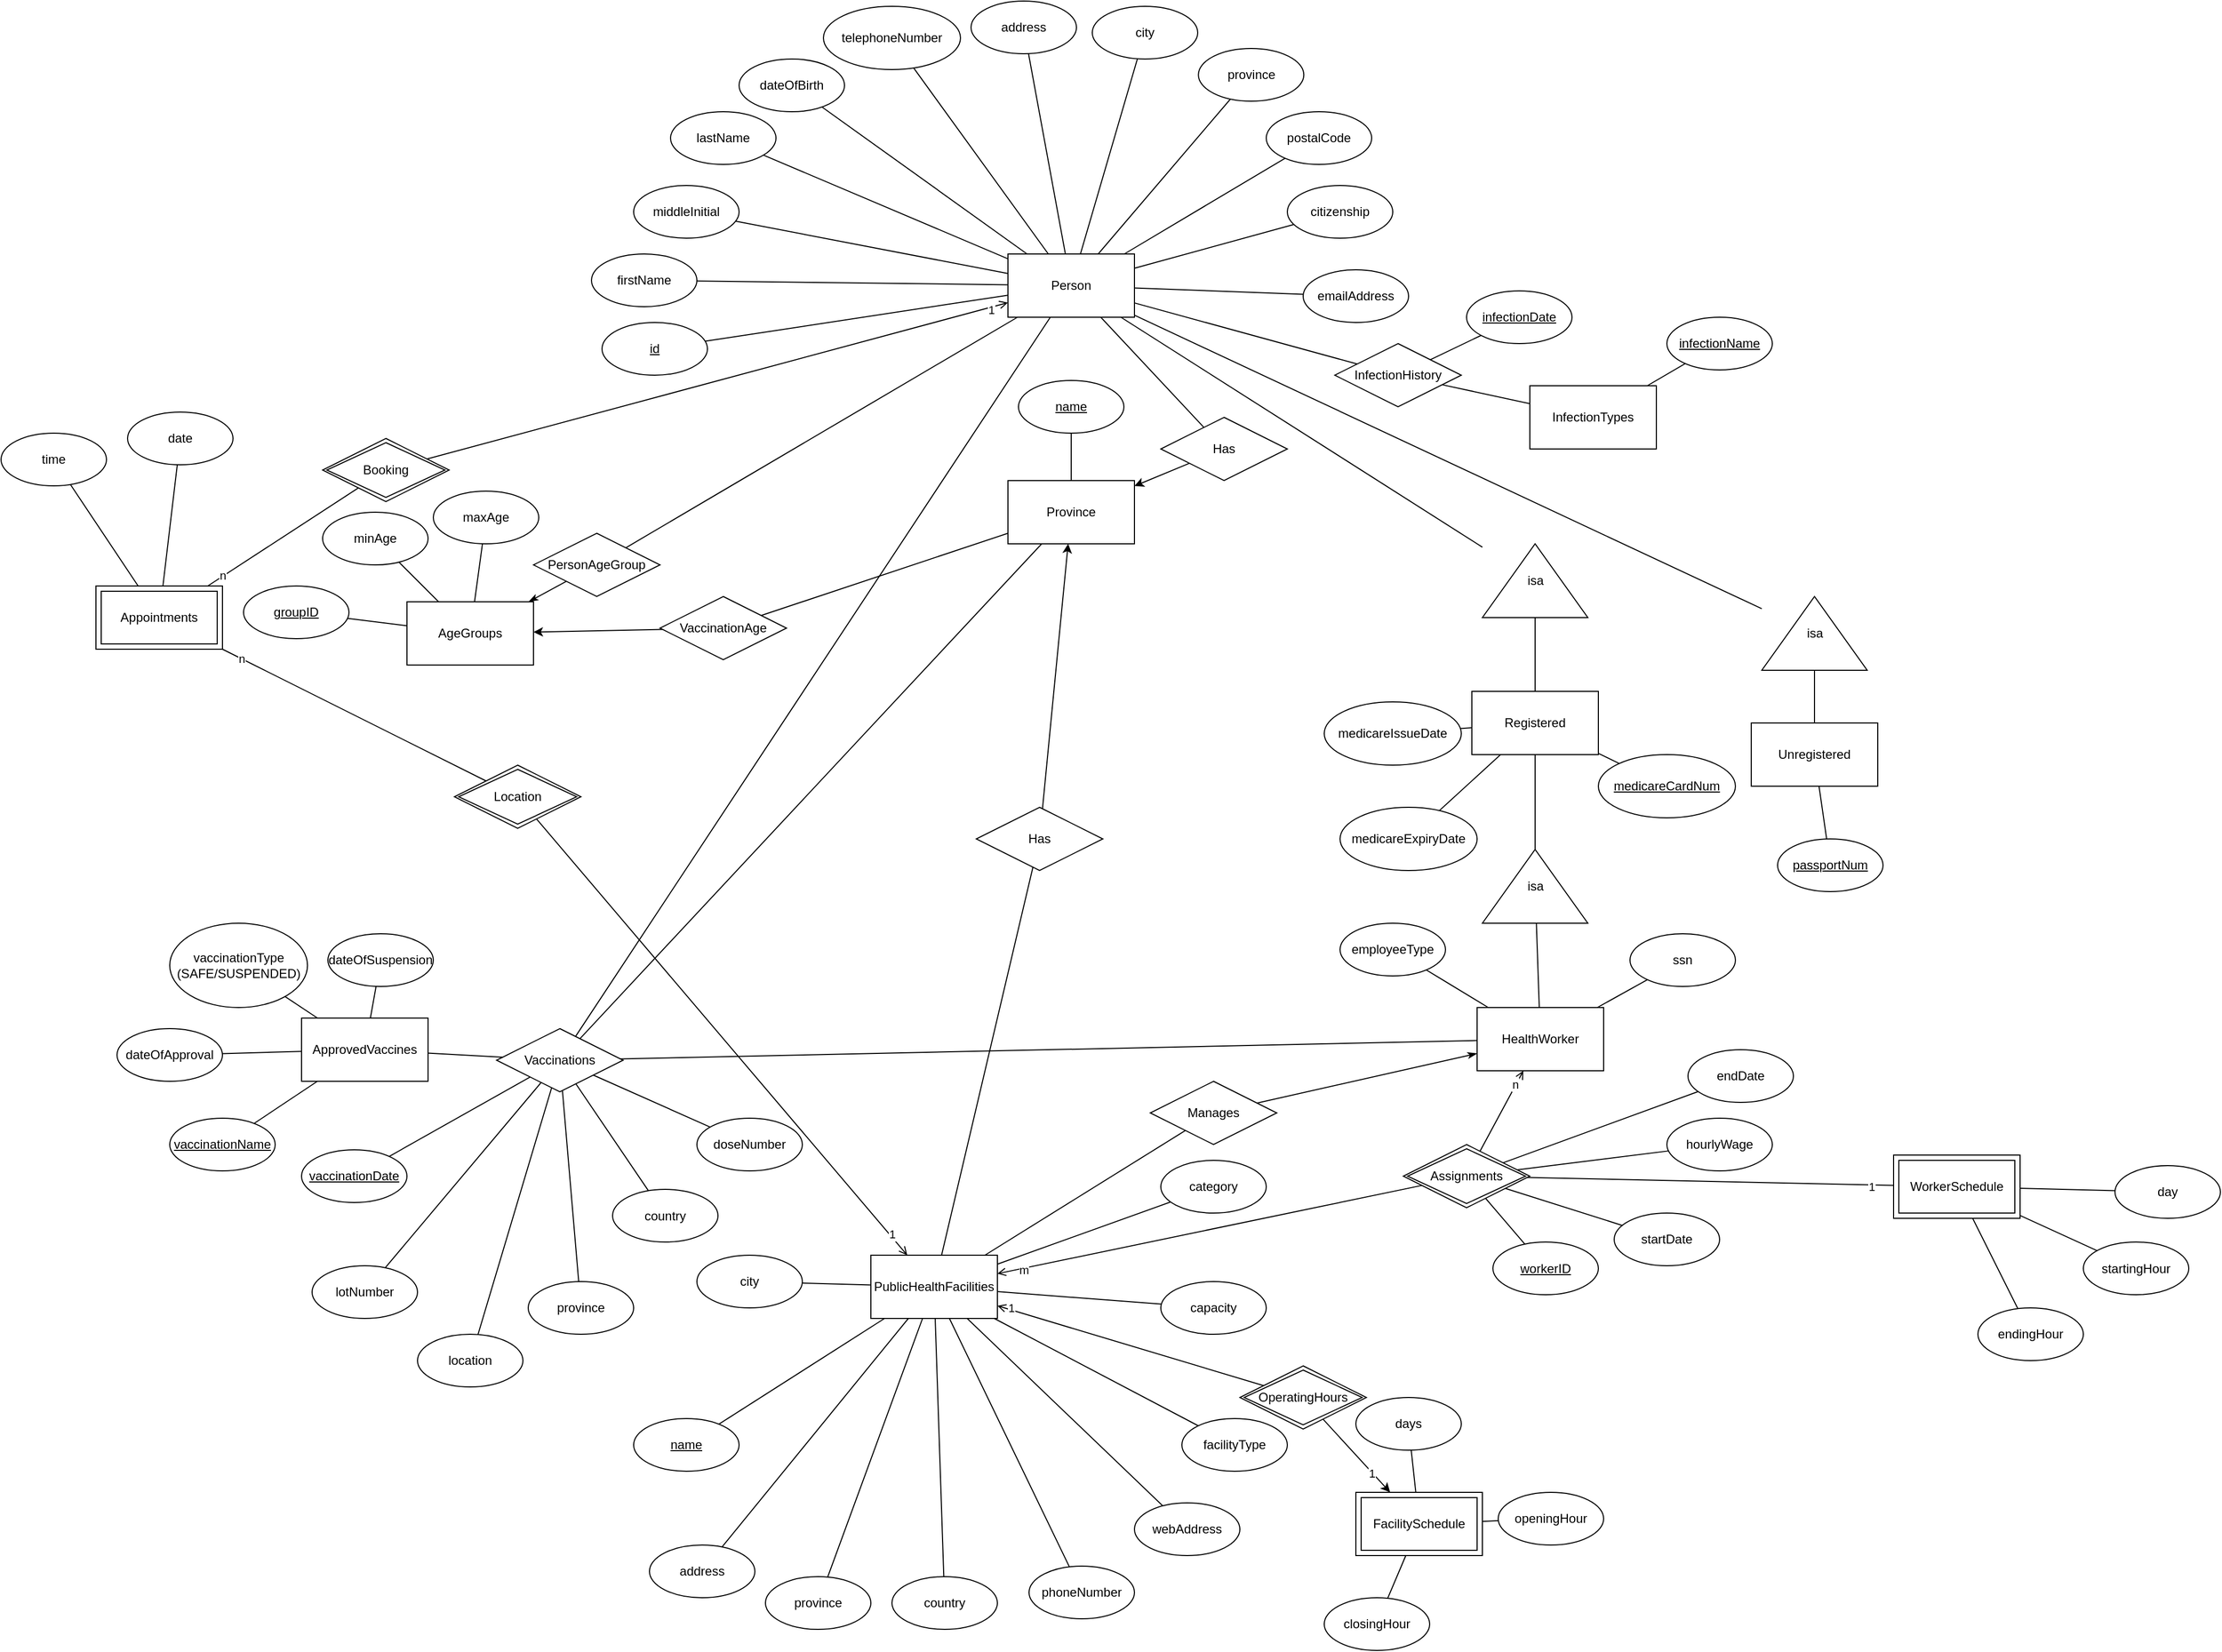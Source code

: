 <mxfile version="15.7.3" type="device"><diagram id="R2lEEEUBdFMjLlhIrx00" name="Page-1"><mxGraphModel dx="2333" dy="927" grid="1" gridSize="10" guides="1" tooltips="1" connect="1" arrows="1" fold="1" page="1" pageScale="1" pageWidth="850" pageHeight="1100" math="0" shadow="0" extFonts="Permanent Marker^https://fonts.googleapis.com/css?family=Permanent+Marker"><root><mxCell id="0"/><mxCell id="1" parent="0"/><mxCell id="rsbw5ZafTSth3A3CcDGc-5" style="rounded=0;orthogonalLoop=1;jettySize=auto;html=1;endArrow=none;endFill=0;" parent="1" source="fN0CVLOjRrCJmLAy6cqY-1" target="rsbw5ZafTSth3A3CcDGc-3" edge="1"><mxGeometry relative="1" as="geometry"><Array as="points"/></mxGeometry></mxCell><mxCell id="w_fWHOx0zTTc7LV7o_k5-13" style="edgeStyle=none;rounded=0;orthogonalLoop=1;jettySize=auto;html=1;endArrow=none;endFill=0;startArrow=none;startFill=0;" parent="1" source="fN0CVLOjRrCJmLAy6cqY-1" target="w_fWHOx0zTTc7LV7o_k5-12" edge="1"><mxGeometry relative="1" as="geometry"/></mxCell><mxCell id="fN0CVLOjRrCJmLAy6cqY-1" value="Person" style="rounded=0;whiteSpace=wrap;html=1;" parent="1" vertex="1"><mxGeometry x="395" y="345" width="120" height="60" as="geometry"/></mxCell><mxCell id="fN0CVLOjRrCJmLAy6cqY-22" style="rounded=0;orthogonalLoop=1;jettySize=auto;html=1;endArrow=none;endFill=0;" parent="1" source="fN0CVLOjRrCJmLAy6cqY-2" target="fN0CVLOjRrCJmLAy6cqY-1" edge="1"><mxGeometry relative="1" as="geometry"/></mxCell><mxCell id="fN0CVLOjRrCJmLAy6cqY-2" value="&lt;u&gt;id&lt;/u&gt;" style="ellipse;whiteSpace=wrap;html=1;" parent="1" vertex="1"><mxGeometry x="10" y="410" width="100" height="50" as="geometry"/></mxCell><mxCell id="fN0CVLOjRrCJmLAy6cqY-23" style="edgeStyle=none;rounded=0;orthogonalLoop=1;jettySize=auto;html=1;endArrow=none;endFill=0;" parent="1" source="fN0CVLOjRrCJmLAy6cqY-6" target="fN0CVLOjRrCJmLAy6cqY-1" edge="1"><mxGeometry relative="1" as="geometry"/></mxCell><mxCell id="fN0CVLOjRrCJmLAy6cqY-6" value="firstName" style="ellipse;whiteSpace=wrap;html=1;" parent="1" vertex="1"><mxGeometry y="345" width="100" height="50" as="geometry"/></mxCell><mxCell id="fN0CVLOjRrCJmLAy6cqY-24" style="edgeStyle=none;rounded=0;orthogonalLoop=1;jettySize=auto;html=1;endArrow=none;endFill=0;" parent="1" source="fN0CVLOjRrCJmLAy6cqY-7" target="fN0CVLOjRrCJmLAy6cqY-1" edge="1"><mxGeometry relative="1" as="geometry"/></mxCell><mxCell id="fN0CVLOjRrCJmLAy6cqY-7" value="lastName" style="ellipse;whiteSpace=wrap;html=1;" parent="1" vertex="1"><mxGeometry x="75" y="210" width="100" height="50" as="geometry"/></mxCell><mxCell id="fN0CVLOjRrCJmLAy6cqY-28" style="edgeStyle=none;rounded=0;orthogonalLoop=1;jettySize=auto;html=1;endArrow=none;endFill=0;" parent="1" source="fN0CVLOjRrCJmLAy6cqY-8" target="fN0CVLOjRrCJmLAy6cqY-1" edge="1"><mxGeometry relative="1" as="geometry"/></mxCell><mxCell id="fN0CVLOjRrCJmLAy6cqY-8" value="dateOfBirth" style="ellipse;whiteSpace=wrap;html=1;" parent="1" vertex="1"><mxGeometry x="140" y="160" width="100" height="50" as="geometry"/></mxCell><mxCell id="fN0CVLOjRrCJmLAy6cqY-30" style="edgeStyle=none;rounded=0;orthogonalLoop=1;jettySize=auto;html=1;endArrow=none;endFill=0;" parent="1" source="fN0CVLOjRrCJmLAy6cqY-9" target="fN0CVLOjRrCJmLAy6cqY-116" edge="1"><mxGeometry relative="1" as="geometry"/></mxCell><mxCell id="fN0CVLOjRrCJmLAy6cqY-9" value="&lt;u&gt;medicareCardNum&lt;/u&gt;" style="ellipse;whiteSpace=wrap;html=1;" parent="1" vertex="1"><mxGeometry x="955" y="820" width="130" height="60" as="geometry"/></mxCell><mxCell id="fN0CVLOjRrCJmLAy6cqY-70" style="edgeStyle=none;rounded=0;orthogonalLoop=1;jettySize=auto;html=1;startArrow=none;startFill=0;endArrow=none;endFill=0;" parent="1" source="fN0CVLOjRrCJmLAy6cqY-10" target="fN0CVLOjRrCJmLAy6cqY-116" edge="1"><mxGeometry relative="1" as="geometry"/></mxCell><mxCell id="fN0CVLOjRrCJmLAy6cqY-10" value="medicareIssueDate" style="ellipse;whiteSpace=wrap;html=1;" parent="1" vertex="1"><mxGeometry x="695" y="770" width="130" height="60" as="geometry"/></mxCell><mxCell id="fN0CVLOjRrCJmLAy6cqY-31" style="edgeStyle=none;rounded=0;orthogonalLoop=1;jettySize=auto;html=1;endArrow=none;endFill=0;" parent="1" source="fN0CVLOjRrCJmLAy6cqY-11" target="fN0CVLOjRrCJmLAy6cqY-116" edge="1"><mxGeometry relative="1" as="geometry"/></mxCell><mxCell id="fN0CVLOjRrCJmLAy6cqY-11" value="medicareExpiryDate" style="ellipse;whiteSpace=wrap;html=1;" parent="1" vertex="1"><mxGeometry x="710" y="870" width="130" height="60" as="geometry"/></mxCell><mxCell id="fN0CVLOjRrCJmLAy6cqY-26" style="edgeStyle=none;rounded=0;orthogonalLoop=1;jettySize=auto;html=1;endArrow=none;endFill=0;" parent="1" source="fN0CVLOjRrCJmLAy6cqY-13" target="fN0CVLOjRrCJmLAy6cqY-1" edge="1"><mxGeometry relative="1" as="geometry"/></mxCell><mxCell id="fN0CVLOjRrCJmLAy6cqY-13" value="telephoneNumber" style="ellipse;whiteSpace=wrap;html=1;" parent="1" vertex="1"><mxGeometry x="220" y="110" width="130" height="60" as="geometry"/></mxCell><mxCell id="fN0CVLOjRrCJmLAy6cqY-25" style="edgeStyle=none;rounded=0;orthogonalLoop=1;jettySize=auto;html=1;endArrow=none;endFill=0;" parent="1" source="fN0CVLOjRrCJmLAy6cqY-14" target="fN0CVLOjRrCJmLAy6cqY-1" edge="1"><mxGeometry relative="1" as="geometry"/></mxCell><mxCell id="fN0CVLOjRrCJmLAy6cqY-14" value="address" style="ellipse;whiteSpace=wrap;html=1;" parent="1" vertex="1"><mxGeometry x="360" y="105" width="100" height="50" as="geometry"/></mxCell><mxCell id="fN0CVLOjRrCJmLAy6cqY-36" style="edgeStyle=none;rounded=0;orthogonalLoop=1;jettySize=auto;html=1;endArrow=none;endFill=0;" parent="1" source="fN0CVLOjRrCJmLAy6cqY-15" target="fN0CVLOjRrCJmLAy6cqY-1" edge="1"><mxGeometry relative="1" as="geometry"/></mxCell><mxCell id="fN0CVLOjRrCJmLAy6cqY-15" value="city" style="ellipse;whiteSpace=wrap;html=1;" parent="1" vertex="1"><mxGeometry x="475" y="110" width="100" height="50" as="geometry"/></mxCell><mxCell id="fN0CVLOjRrCJmLAy6cqY-35" style="edgeStyle=none;rounded=0;orthogonalLoop=1;jettySize=auto;html=1;endArrow=none;endFill=0;" parent="1" source="fN0CVLOjRrCJmLAy6cqY-16" target="fN0CVLOjRrCJmLAy6cqY-1" edge="1"><mxGeometry relative="1" as="geometry"/></mxCell><mxCell id="fN0CVLOjRrCJmLAy6cqY-16" value="province" style="ellipse;whiteSpace=wrap;html=1;" parent="1" vertex="1"><mxGeometry x="575.64" y="150" width="100" height="50" as="geometry"/></mxCell><mxCell id="fN0CVLOjRrCJmLAy6cqY-27" style="edgeStyle=none;rounded=0;orthogonalLoop=1;jettySize=auto;html=1;endArrow=none;endFill=0;" parent="1" source="fN0CVLOjRrCJmLAy6cqY-17" target="fN0CVLOjRrCJmLAy6cqY-1" edge="1"><mxGeometry relative="1" as="geometry"/></mxCell><mxCell id="fN0CVLOjRrCJmLAy6cqY-17" value="postalCode" style="ellipse;whiteSpace=wrap;html=1;" parent="1" vertex="1"><mxGeometry x="640" y="210" width="100" height="50" as="geometry"/></mxCell><mxCell id="fN0CVLOjRrCJmLAy6cqY-33" style="edgeStyle=none;rounded=0;orthogonalLoop=1;jettySize=auto;html=1;endArrow=none;endFill=0;" parent="1" source="fN0CVLOjRrCJmLAy6cqY-18" target="fN0CVLOjRrCJmLAy6cqY-1" edge="1"><mxGeometry relative="1" as="geometry"/></mxCell><mxCell id="fN0CVLOjRrCJmLAy6cqY-18" value="citizenship" style="ellipse;whiteSpace=wrap;html=1;" parent="1" vertex="1"><mxGeometry x="660" y="280" width="100" height="50" as="geometry"/></mxCell><mxCell id="fN0CVLOjRrCJmLAy6cqY-34" style="edgeStyle=none;rounded=0;orthogonalLoop=1;jettySize=auto;html=1;endArrow=none;endFill=0;" parent="1" source="fN0CVLOjRrCJmLAy6cqY-19" target="fN0CVLOjRrCJmLAy6cqY-1" edge="1"><mxGeometry relative="1" as="geometry"/></mxCell><mxCell id="fN0CVLOjRrCJmLAy6cqY-19" value="emailAddress" style="ellipse;whiteSpace=wrap;html=1;" parent="1" vertex="1"><mxGeometry x="675" y="360" width="100" height="50" as="geometry"/></mxCell><mxCell id="fN0CVLOjRrCJmLAy6cqY-32" style="edgeStyle=none;rounded=0;orthogonalLoop=1;jettySize=auto;html=1;endArrow=none;endFill=0;" parent="1" source="fN0CVLOjRrCJmLAy6cqY-20" target="fN0CVLOjRrCJmLAy6cqY-117" edge="1"><mxGeometry relative="1" as="geometry"/></mxCell><mxCell id="fN0CVLOjRrCJmLAy6cqY-20" value="&lt;u&gt;passportNum&lt;/u&gt;" style="ellipse;whiteSpace=wrap;html=1;" parent="1" vertex="1"><mxGeometry x="1125" y="900" width="100" height="50" as="geometry"/></mxCell><mxCell id="fN0CVLOjRrCJmLAy6cqY-109" style="edgeStyle=none;rounded=0;orthogonalLoop=1;jettySize=auto;html=1;startArrow=open;startFill=0;endArrow=none;endFill=0;" parent="1" source="fN0CVLOjRrCJmLAy6cqY-37" target="mldgznRK3APLAZGrBhiH-11" edge="1"><mxGeometry relative="1" as="geometry"><mxPoint x="1247.941" y="1123.529" as="targetPoint"/></mxGeometry></mxCell><mxCell id="RFUz29hS22LX78awcKIG-18" value="n" style="edgeLabel;html=1;align=center;verticalAlign=middle;resizable=0;points=[];" vertex="1" connectable="0" parent="fN0CVLOjRrCJmLAy6cqY-109"><mxGeometry x="-0.645" y="-1" relative="1" as="geometry"><mxPoint as="offset"/></mxGeometry></mxCell><mxCell id="fN0CVLOjRrCJmLAy6cqY-37" value="HealthWorker" style="rounded=0;whiteSpace=wrap;html=1;" parent="1" vertex="1"><mxGeometry x="840" y="1060" width="120" height="60" as="geometry"/></mxCell><mxCell id="fN0CVLOjRrCJmLAy6cqY-119" style="edgeStyle=none;rounded=0;orthogonalLoop=1;jettySize=auto;html=1;startArrow=none;startFill=0;endArrow=none;endFill=0;" parent="1" source="fN0CVLOjRrCJmLAy6cqY-40" target="fN0CVLOjRrCJmLAy6cqY-37" edge="1"><mxGeometry relative="1" as="geometry"/></mxCell><mxCell id="5nXnGrNtzh2ahWJ7_uTH-4" style="edgeStyle=none;rounded=0;orthogonalLoop=1;jettySize=auto;html=1;endArrow=none;endFill=0;" parent="1" source="fN0CVLOjRrCJmLAy6cqY-40" target="fN0CVLOjRrCJmLAy6cqY-116" edge="1"><mxGeometry relative="1" as="geometry"/></mxCell><mxCell id="fN0CVLOjRrCJmLAy6cqY-40" value="isa" style="verticalLabelPosition=middle;verticalAlign=middle;html=1;shape=mxgraph.basic.acute_triangle;dx=0.5;labelPosition=center;align=center;" parent="1" vertex="1"><mxGeometry x="845" y="910" width="100" height="70" as="geometry"/></mxCell><mxCell id="3" style="edgeStyle=none;html=1;endArrow=none;endFill=0;" parent="1" source="fN0CVLOjRrCJmLAy6cqY-46" target="2" edge="1"><mxGeometry relative="1" as="geometry"/></mxCell><mxCell id="fN0CVLOjRrCJmLAy6cqY-46" value="PublicHealthFacilities" style="rounded=0;whiteSpace=wrap;html=1;" parent="1" vertex="1"><mxGeometry x="265" y="1295" width="120" height="60" as="geometry"/></mxCell><mxCell id="fN0CVLOjRrCJmLAy6cqY-56" style="edgeStyle=none;rounded=0;orthogonalLoop=1;jettySize=auto;html=1;startArrow=none;startFill=0;endArrow=none;endFill=0;" parent="1" source="fN0CVLOjRrCJmLAy6cqY-47" target="fN0CVLOjRrCJmLAy6cqY-46" edge="1"><mxGeometry relative="1" as="geometry"/></mxCell><mxCell id="fN0CVLOjRrCJmLAy6cqY-47" value="&lt;u&gt;name&lt;/u&gt;" style="ellipse;whiteSpace=wrap;html=1;" parent="1" vertex="1"><mxGeometry x="40" y="1450" width="100" height="50" as="geometry"/></mxCell><mxCell id="fN0CVLOjRrCJmLAy6cqY-57" style="edgeStyle=none;rounded=0;orthogonalLoop=1;jettySize=auto;html=1;startArrow=none;startFill=0;endArrow=none;endFill=0;" parent="1" source="fN0CVLOjRrCJmLAy6cqY-48" target="fN0CVLOjRrCJmLAy6cqY-46" edge="1"><mxGeometry relative="1" as="geometry"/></mxCell><mxCell id="fN0CVLOjRrCJmLAy6cqY-48" value="address" style="ellipse;whiteSpace=wrap;html=1;" parent="1" vertex="1"><mxGeometry x="55" y="1570" width="100" height="50" as="geometry"/></mxCell><mxCell id="fN0CVLOjRrCJmLAy6cqY-58" style="edgeStyle=none;rounded=0;orthogonalLoop=1;jettySize=auto;html=1;startArrow=none;startFill=0;endArrow=none;endFill=0;" parent="1" source="fN0CVLOjRrCJmLAy6cqY-49" target="fN0CVLOjRrCJmLAy6cqY-46" edge="1"><mxGeometry relative="1" as="geometry"/></mxCell><mxCell id="fN0CVLOjRrCJmLAy6cqY-49" value="phoneNumber" style="ellipse;whiteSpace=wrap;html=1;" parent="1" vertex="1"><mxGeometry x="415" y="1590" width="100" height="50" as="geometry"/></mxCell><mxCell id="fN0CVLOjRrCJmLAy6cqY-59" style="edgeStyle=none;rounded=0;orthogonalLoop=1;jettySize=auto;html=1;startArrow=none;startFill=0;endArrow=none;endFill=0;" parent="1" source="fN0CVLOjRrCJmLAy6cqY-50" target="fN0CVLOjRrCJmLAy6cqY-46" edge="1"><mxGeometry relative="1" as="geometry"/></mxCell><mxCell id="fN0CVLOjRrCJmLAy6cqY-50" value="webAddress" style="ellipse;whiteSpace=wrap;html=1;" parent="1" vertex="1"><mxGeometry x="515.0" y="1530" width="100" height="50" as="geometry"/></mxCell><mxCell id="fN0CVLOjRrCJmLAy6cqY-61" style="edgeStyle=none;rounded=0;orthogonalLoop=1;jettySize=auto;html=1;startArrow=none;startFill=0;endArrow=none;endFill=0;" parent="1" source="fN0CVLOjRrCJmLAy6cqY-51" target="fN0CVLOjRrCJmLAy6cqY-46" edge="1"><mxGeometry relative="1" as="geometry"/></mxCell><mxCell id="fN0CVLOjRrCJmLAy6cqY-51" value="facilityType" style="ellipse;whiteSpace=wrap;html=1;" parent="1" vertex="1"><mxGeometry x="560.0" y="1450" width="100" height="50" as="geometry"/></mxCell><mxCell id="fN0CVLOjRrCJmLAy6cqY-60" style="edgeStyle=none;rounded=0;orthogonalLoop=1;jettySize=auto;html=1;startArrow=none;startFill=0;endArrow=none;endFill=0;" parent="1" source="fN0CVLOjRrCJmLAy6cqY-52" target="fN0CVLOjRrCJmLAy6cqY-46" edge="1"><mxGeometry relative="1" as="geometry"/></mxCell><mxCell id="fN0CVLOjRrCJmLAy6cqY-52" value="capacity" style="ellipse;whiteSpace=wrap;html=1;" parent="1" vertex="1"><mxGeometry x="540.0" y="1320" width="100" height="50" as="geometry"/></mxCell><mxCell id="fN0CVLOjRrCJmLAy6cqY-54" style="edgeStyle=none;rounded=0;orthogonalLoop=1;jettySize=auto;html=1;endArrow=classicThin;endFill=1;startArrow=none;startFill=0;" parent="1" source="fN0CVLOjRrCJmLAy6cqY-53" target="fN0CVLOjRrCJmLAy6cqY-37" edge="1"><mxGeometry relative="1" as="geometry"/></mxCell><mxCell id="fN0CVLOjRrCJmLAy6cqY-55" style="edgeStyle=none;rounded=0;orthogonalLoop=1;jettySize=auto;html=1;startArrow=none;startFill=0;endArrow=none;endFill=0;" parent="1" source="fN0CVLOjRrCJmLAy6cqY-53" target="fN0CVLOjRrCJmLAy6cqY-46" edge="1"><mxGeometry relative="1" as="geometry"><mxPoint x="789.998" y="1065.319" as="sourcePoint"/></mxGeometry></mxCell><mxCell id="fN0CVLOjRrCJmLAy6cqY-53" value="Manages" style="shape=rhombus;perimeter=rhombusPerimeter;whiteSpace=wrap;html=1;align=center;" parent="1" vertex="1"><mxGeometry x="530" y="1130" width="120" height="60" as="geometry"/></mxCell><mxCell id="5" style="edgeStyle=none;html=1;endArrow=none;endFill=0;" parent="1" source="fN0CVLOjRrCJmLAy6cqY-64" target="4" edge="1"><mxGeometry relative="1" as="geometry"/></mxCell><mxCell id="fN0CVLOjRrCJmLAy6cqY-64" value="AgeGroups" style="rounded=0;whiteSpace=wrap;html=1;" parent="1" vertex="1"><mxGeometry x="-175" y="675" width="120" height="60" as="geometry"/></mxCell><mxCell id="fN0CVLOjRrCJmLAy6cqY-67" style="edgeStyle=none;rounded=0;orthogonalLoop=1;jettySize=auto;html=1;startArrow=none;startFill=0;endArrow=none;endFill=0;" parent="1" source="fN0CVLOjRrCJmLAy6cqY-65" target="fN0CVLOjRrCJmLAy6cqY-64" edge="1"><mxGeometry relative="1" as="geometry"/></mxCell><mxCell id="fN0CVLOjRrCJmLAy6cqY-65" value="&lt;u&gt;groupID&lt;/u&gt;" style="ellipse;whiteSpace=wrap;html=1;" parent="1" vertex="1"><mxGeometry x="-330" y="660" width="100" height="50" as="geometry"/></mxCell><mxCell id="fN0CVLOjRrCJmLAy6cqY-68" style="edgeStyle=none;rounded=0;orthogonalLoop=1;jettySize=auto;html=1;startArrow=none;startFill=0;endArrow=none;endFill=0;" parent="1" source="fN0CVLOjRrCJmLAy6cqY-66" target="fN0CVLOjRrCJmLAy6cqY-64" edge="1"><mxGeometry relative="1" as="geometry"/></mxCell><mxCell id="fN0CVLOjRrCJmLAy6cqY-66" value="minAge" style="ellipse;whiteSpace=wrap;html=1;" parent="1" vertex="1"><mxGeometry x="-255" y="590" width="100" height="50" as="geometry"/></mxCell><mxCell id="fN0CVLOjRrCJmLAy6cqY-71" style="edgeStyle=none;rounded=0;orthogonalLoop=1;jettySize=auto;html=1;startArrow=none;startFill=0;endArrow=classicThin;endFill=1;" parent="1" source="fN0CVLOjRrCJmLAy6cqY-69" target="fN0CVLOjRrCJmLAy6cqY-64" edge="1"><mxGeometry relative="1" as="geometry"/></mxCell><mxCell id="fN0CVLOjRrCJmLAy6cqY-72" style="edgeStyle=none;rounded=0;orthogonalLoop=1;jettySize=auto;html=1;startArrow=none;startFill=0;endArrow=none;endFill=0;" parent="1" source="fN0CVLOjRrCJmLAy6cqY-69" target="fN0CVLOjRrCJmLAy6cqY-1" edge="1"><mxGeometry relative="1" as="geometry"/></mxCell><mxCell id="fN0CVLOjRrCJmLAy6cqY-69" value="PersonAgeGroup" style="shape=rhombus;perimeter=rhombusPerimeter;whiteSpace=wrap;html=1;align=center;" parent="1" vertex="1"><mxGeometry x="-55" y="610" width="120" height="60" as="geometry"/></mxCell><mxCell id="fN0CVLOjRrCJmLAy6cqY-75" style="edgeStyle=none;rounded=0;orthogonalLoop=1;jettySize=auto;html=1;startArrow=none;startFill=0;endArrow=none;endFill=0;" parent="1" source="fN0CVLOjRrCJmLAy6cqY-73" target="fN0CVLOjRrCJmLAy6cqY-37" edge="1"><mxGeometry relative="1" as="geometry"/></mxCell><mxCell id="fN0CVLOjRrCJmLAy6cqY-76" style="edgeStyle=none;rounded=0;orthogonalLoop=1;jettySize=auto;html=1;startArrow=none;startFill=0;endArrow=none;endFill=0;" parent="1" source="fN0CVLOjRrCJmLAy6cqY-73" target="fN0CVLOjRrCJmLAy6cqY-1" edge="1"><mxGeometry relative="1" as="geometry"/></mxCell><mxCell id="w_fWHOx0zTTc7LV7o_k5-15" style="edgeStyle=none;rounded=0;orthogonalLoop=1;jettySize=auto;html=1;endArrow=none;endFill=0;startArrow=none;startFill=0;" parent="1" source="fN0CVLOjRrCJmLAy6cqY-73" target="w_fWHOx0zTTc7LV7o_k5-5" edge="1"><mxGeometry relative="1" as="geometry"/></mxCell><mxCell id="fN0CVLOjRrCJmLAy6cqY-73" value="Vaccinations" style="shape=rhombus;perimeter=rhombusPerimeter;whiteSpace=wrap;html=1;align=center;" parent="1" vertex="1"><mxGeometry x="-90" y="1080" width="120" height="60" as="geometry"/></mxCell><mxCell id="fN0CVLOjRrCJmLAy6cqY-82" style="edgeStyle=none;rounded=0;orthogonalLoop=1;jettySize=auto;html=1;startArrow=none;startFill=0;endArrow=none;endFill=0;" parent="1" source="fN0CVLOjRrCJmLAy6cqY-80" target="rsbw5ZafTSth3A3CcDGc-3" edge="1"><mxGeometry relative="1" as="geometry"/></mxCell><mxCell id="fN0CVLOjRrCJmLAy6cqY-80" value="&lt;u&gt;infectionDate&lt;/u&gt;" style="ellipse;whiteSpace=wrap;html=1;" parent="1" vertex="1"><mxGeometry x="830" y="380" width="100" height="50" as="geometry"/></mxCell><mxCell id="fN0CVLOjRrCJmLAy6cqY-93" style="edgeStyle=none;rounded=0;orthogonalLoop=1;jettySize=auto;html=1;startArrow=none;startFill=0;endArrow=none;endFill=0;" parent="1" source="fN0CVLOjRrCJmLAy6cqY-85" target="fN0CVLOjRrCJmLAy6cqY-73" edge="1"><mxGeometry relative="1" as="geometry"/></mxCell><mxCell id="fN0CVLOjRrCJmLAy6cqY-85" value="doseNumber" style="ellipse;whiteSpace=wrap;html=1;" parent="1" vertex="1"><mxGeometry x="100" y="1165" width="100" height="50" as="geometry"/></mxCell><mxCell id="fN0CVLOjRrCJmLAy6cqY-92" style="edgeStyle=none;rounded=0;orthogonalLoop=1;jettySize=auto;html=1;startArrow=none;startFill=0;endArrow=none;endFill=0;" parent="1" source="fN0CVLOjRrCJmLAy6cqY-86" target="fN0CVLOjRrCJmLAy6cqY-73" edge="1"><mxGeometry relative="1" as="geometry"/></mxCell><mxCell id="fN0CVLOjRrCJmLAy6cqY-86" value="&lt;u&gt;vaccinationDate&lt;/u&gt;" style="ellipse;whiteSpace=wrap;html=1;" parent="1" vertex="1"><mxGeometry x="-275" y="1195" width="100" height="50" as="geometry"/></mxCell><mxCell id="fN0CVLOjRrCJmLAy6cqY-94" style="edgeStyle=none;rounded=0;orthogonalLoop=1;jettySize=auto;html=1;startArrow=none;startFill=0;endArrow=none;endFill=0;" parent="1" source="fN0CVLOjRrCJmLAy6cqY-88" target="fN0CVLOjRrCJmLAy6cqY-73" edge="1"><mxGeometry relative="1" as="geometry"/></mxCell><mxCell id="fN0CVLOjRrCJmLAy6cqY-87" value="location" style="ellipse;whiteSpace=wrap;html=1;" parent="1" vertex="1"><mxGeometry x="-165" y="1370" width="100" height="50" as="geometry"/></mxCell><mxCell id="fN0CVLOjRrCJmLAy6cqY-96" value="country" style="ellipse;whiteSpace=wrap;html=1;" parent="1" vertex="1"><mxGeometry x="20" y="1232.5" width="100" height="50" as="geometry"/></mxCell><mxCell id="fN0CVLOjRrCJmLAy6cqY-107" style="edgeStyle=none;rounded=0;orthogonalLoop=1;jettySize=auto;html=1;startArrow=none;startFill=0;endArrow=none;endFill=0;" parent="1" source="fN0CVLOjRrCJmLAy6cqY-98" target="fN0CVLOjRrCJmLAy6cqY-73" edge="1"><mxGeometry relative="1" as="geometry"/></mxCell><mxCell id="fN0CVLOjRrCJmLAy6cqY-98" value="ApprovedVaccines" style="rounded=0;whiteSpace=wrap;html=1;" parent="1" vertex="1"><mxGeometry x="-275" y="1070" width="120" height="60" as="geometry"/></mxCell><mxCell id="fN0CVLOjRrCJmLAy6cqY-104" style="edgeStyle=none;rounded=0;orthogonalLoop=1;jettySize=auto;html=1;startArrow=none;startFill=0;endArrow=none;endFill=0;" parent="1" source="fN0CVLOjRrCJmLAy6cqY-99" target="fN0CVLOjRrCJmLAy6cqY-98" edge="1"><mxGeometry relative="1" as="geometry"/></mxCell><mxCell id="fN0CVLOjRrCJmLAy6cqY-99" value="&lt;u&gt;vaccinationName&lt;/u&gt;" style="ellipse;whiteSpace=wrap;html=1;" parent="1" vertex="1"><mxGeometry x="-400" y="1165" width="100" height="50" as="geometry"/></mxCell><mxCell id="fN0CVLOjRrCJmLAy6cqY-103" style="edgeStyle=none;rounded=0;orthogonalLoop=1;jettySize=auto;html=1;startArrow=none;startFill=0;endArrow=none;endFill=0;" parent="1" source="fN0CVLOjRrCJmLAy6cqY-100" target="fN0CVLOjRrCJmLAy6cqY-98" edge="1"><mxGeometry relative="1" as="geometry"/></mxCell><mxCell id="fN0CVLOjRrCJmLAy6cqY-100" value="dateOfApproval" style="ellipse;whiteSpace=wrap;html=1;" parent="1" vertex="1"><mxGeometry x="-450" y="1080" width="100" height="50" as="geometry"/></mxCell><mxCell id="fN0CVLOjRrCJmLAy6cqY-105" style="edgeStyle=none;rounded=0;orthogonalLoop=1;jettySize=auto;html=1;startArrow=none;startFill=0;endArrow=none;endFill=0;" parent="1" source="fN0CVLOjRrCJmLAy6cqY-101" target="fN0CVLOjRrCJmLAy6cqY-98" edge="1"><mxGeometry relative="1" as="geometry"/></mxCell><mxCell id="fN0CVLOjRrCJmLAy6cqY-101" value="vaccinationType (SAFE/SUSPENDED)" style="ellipse;whiteSpace=wrap;html=1;" parent="1" vertex="1"><mxGeometry x="-400" y="980" width="130.64" height="80" as="geometry"/></mxCell><mxCell id="fN0CVLOjRrCJmLAy6cqY-106" style="edgeStyle=none;rounded=0;orthogonalLoop=1;jettySize=auto;html=1;startArrow=none;startFill=0;endArrow=none;endFill=0;" parent="1" source="fN0CVLOjRrCJmLAy6cqY-102" target="fN0CVLOjRrCJmLAy6cqY-98" edge="1"><mxGeometry relative="1" as="geometry"/></mxCell><mxCell id="fN0CVLOjRrCJmLAy6cqY-102" value="dateOfSuspension" style="ellipse;whiteSpace=wrap;html=1;" parent="1" vertex="1"><mxGeometry x="-250" y="990" width="100" height="50" as="geometry"/></mxCell><mxCell id="fN0CVLOjRrCJmLAy6cqY-110" style="edgeStyle=none;rounded=0;orthogonalLoop=1;jettySize=auto;html=1;startArrow=none;startFill=0;endArrow=open;endFill=0;" parent="1" source="mldgznRK3APLAZGrBhiH-11" target="fN0CVLOjRrCJmLAy6cqY-46" edge="1"><mxGeometry relative="1" as="geometry"><mxPoint x="859.402" y="1089.701" as="sourcePoint"/></mxGeometry></mxCell><mxCell id="RFUz29hS22LX78awcKIG-19" value="m" style="edgeLabel;html=1;align=center;verticalAlign=middle;resizable=0;points=[];" vertex="1" connectable="0" parent="fN0CVLOjRrCJmLAy6cqY-110"><mxGeometry x="0.877" y="1" relative="1" as="geometry"><mxPoint as="offset"/></mxGeometry></mxCell><mxCell id="fN0CVLOjRrCJmLAy6cqY-115" style="edgeStyle=none;rounded=0;orthogonalLoop=1;jettySize=auto;html=1;startArrow=none;startFill=0;endArrow=none;endFill=0;" parent="1" source="fN0CVLOjRrCJmLAy6cqY-112" target="mldgznRK3APLAZGrBhiH-11" edge="1"><mxGeometry relative="1" as="geometry"><mxPoint x="1317.5" y="1111.25" as="targetPoint"/></mxGeometry></mxCell><mxCell id="fN0CVLOjRrCJmLAy6cqY-112" value="startDate" style="ellipse;whiteSpace=wrap;html=1;" parent="1" vertex="1"><mxGeometry x="970" y="1255" width="100" height="50" as="geometry"/></mxCell><mxCell id="fN0CVLOjRrCJmLAy6cqY-114" style="edgeStyle=none;rounded=0;orthogonalLoop=1;jettySize=auto;html=1;startArrow=none;startFill=0;endArrow=none;endFill=0;" parent="1" source="fN0CVLOjRrCJmLAy6cqY-113" target="mldgznRK3APLAZGrBhiH-11" edge="1"><mxGeometry relative="1" as="geometry"><mxPoint x="1337.581" y="1121.29" as="targetPoint"/></mxGeometry></mxCell><mxCell id="fN0CVLOjRrCJmLAy6cqY-113" value="endDate" style="ellipse;whiteSpace=wrap;html=1;" parent="1" vertex="1"><mxGeometry x="1040" y="1100" width="100" height="50" as="geometry"/></mxCell><mxCell id="fN0CVLOjRrCJmLAy6cqY-122" style="edgeStyle=none;rounded=0;orthogonalLoop=1;jettySize=auto;html=1;startArrow=none;startFill=0;endArrow=none;endFill=0;" parent="1" source="fN0CVLOjRrCJmLAy6cqY-116" target="fN0CVLOjRrCJmLAy6cqY-120" edge="1"><mxGeometry relative="1" as="geometry"/></mxCell><mxCell id="fN0CVLOjRrCJmLAy6cqY-116" value="Registered" style="rounded=0;whiteSpace=wrap;html=1;" parent="1" vertex="1"><mxGeometry x="835" y="760" width="120" height="60" as="geometry"/></mxCell><mxCell id="fN0CVLOjRrCJmLAy6cqY-123" style="edgeStyle=none;rounded=0;orthogonalLoop=1;jettySize=auto;html=1;startArrow=none;startFill=0;endArrow=none;endFill=0;" parent="1" source="fN0CVLOjRrCJmLAy6cqY-117" target="fN0CVLOjRrCJmLAy6cqY-121" edge="1"><mxGeometry relative="1" as="geometry"><mxPoint x="1124.474" y="770" as="targetPoint"/></mxGeometry></mxCell><mxCell id="fN0CVLOjRrCJmLAy6cqY-117" value="Unregistered" style="rounded=0;whiteSpace=wrap;html=1;" parent="1" vertex="1"><mxGeometry x="1100" y="790" width="120" height="60" as="geometry"/></mxCell><mxCell id="fN0CVLOjRrCJmLAy6cqY-124" style="edgeStyle=none;rounded=0;orthogonalLoop=1;jettySize=auto;html=1;startArrow=none;startFill=0;endArrow=none;endFill=0;" parent="1" source="fN0CVLOjRrCJmLAy6cqY-120" target="fN0CVLOjRrCJmLAy6cqY-1" edge="1"><mxGeometry relative="1" as="geometry"/></mxCell><mxCell id="fN0CVLOjRrCJmLAy6cqY-120" value="isa" style="verticalLabelPosition=middle;verticalAlign=middle;html=1;shape=mxgraph.basic.acute_triangle;dx=0.5;labelPosition=center;align=center;" parent="1" vertex="1"><mxGeometry x="845" y="620" width="100" height="70" as="geometry"/></mxCell><mxCell id="fN0CVLOjRrCJmLAy6cqY-125" style="edgeStyle=none;rounded=0;orthogonalLoop=1;jettySize=auto;html=1;startArrow=none;startFill=0;endArrow=none;endFill=0;" parent="1" source="fN0CVLOjRrCJmLAy6cqY-121" target="fN0CVLOjRrCJmLAy6cqY-1" edge="1"><mxGeometry relative="1" as="geometry"/></mxCell><mxCell id="fN0CVLOjRrCJmLAy6cqY-121" value="isa" style="verticalLabelPosition=middle;verticalAlign=middle;html=1;shape=mxgraph.basic.acute_triangle;dx=0.5;labelPosition=center;align=center;" parent="1" vertex="1"><mxGeometry x="1110" y="670" width="100" height="70" as="geometry"/></mxCell><mxCell id="rsbw5ZafTSth3A3CcDGc-3" value="InfectionHistory" style="shape=rhombus;perimeter=rhombusPerimeter;whiteSpace=wrap;html=1;align=center;" parent="1" vertex="1"><mxGeometry x="705" y="430" width="120" height="60" as="geometry"/></mxCell><mxCell id="rsbw5ZafTSth3A3CcDGc-8" style="edgeStyle=none;rounded=0;orthogonalLoop=1;jettySize=auto;html=1;endArrow=none;endFill=0;" parent="1" source="rsbw5ZafTSth3A3CcDGc-7" target="fN0CVLOjRrCJmLAy6cqY-37" edge="1"><mxGeometry relative="1" as="geometry"/></mxCell><mxCell id="rsbw5ZafTSth3A3CcDGc-7" value="employeeType" style="ellipse;whiteSpace=wrap;html=1;" parent="1" vertex="1"><mxGeometry x="710" y="980" width="100" height="50" as="geometry"/></mxCell><mxCell id="rsbw5ZafTSth3A3CcDGc-9" value="" style="edgeStyle=none;rounded=0;orthogonalLoop=1;jettySize=auto;html=1;startArrow=none;startFill=0;endArrow=none;endFill=0;" parent="1" source="fN0CVLOjRrCJmLAy6cqY-87" target="fN0CVLOjRrCJmLAy6cqY-73" edge="1"><mxGeometry relative="1" as="geometry"><mxPoint x="-112.987" y="1460.02" as="sourcePoint"/><mxPoint x="-97.4" y="1273.8" as="targetPoint"/></mxGeometry></mxCell><mxCell id="fN0CVLOjRrCJmLAy6cqY-88" value="lotNumber" style="ellipse;whiteSpace=wrap;html=1;" parent="1" vertex="1"><mxGeometry x="-265" y="1305" width="100" height="50" as="geometry"/></mxCell><mxCell id="rsbw5ZafTSth3A3CcDGc-10" value="" style="edgeStyle=none;rounded=0;orthogonalLoop=1;jettySize=auto;html=1;startArrow=none;startFill=0;endArrow=none;endFill=0;" parent="1" source="fN0CVLOjRrCJmLAy6cqY-96" target="fN0CVLOjRrCJmLAy6cqY-73" edge="1"><mxGeometry relative="1" as="geometry"><mxPoint x="-182.778" y="1545.262" as="sourcePoint"/><mxPoint x="-102.651" y="1271.174" as="targetPoint"/></mxGeometry></mxCell><mxCell id="yu44YNeLymq80cOcVDnr-4" style="rounded=0;orthogonalLoop=1;jettySize=auto;html=1;endArrow=none;endFill=0;" parent="1" source="yu44YNeLymq80cOcVDnr-1" target="fN0CVLOjRrCJmLAy6cqY-46" edge="1"><mxGeometry relative="1" as="geometry"/></mxCell><mxCell id="yu44YNeLymq80cOcVDnr-1" value="province" style="ellipse;whiteSpace=wrap;html=1;" parent="1" vertex="1"><mxGeometry x="165" y="1600" width="100" height="50" as="geometry"/></mxCell><mxCell id="yu44YNeLymq80cOcVDnr-5" style="edgeStyle=none;rounded=0;orthogonalLoop=1;jettySize=auto;html=1;endArrow=none;endFill=0;" parent="1" source="yu44YNeLymq80cOcVDnr-2" target="fN0CVLOjRrCJmLAy6cqY-46" edge="1"><mxGeometry relative="1" as="geometry"/></mxCell><mxCell id="yu44YNeLymq80cOcVDnr-2" value="country" style="ellipse;whiteSpace=wrap;html=1;" parent="1" vertex="1"><mxGeometry x="285" y="1600" width="100" height="50" as="geometry"/></mxCell><mxCell id="yu44YNeLymq80cOcVDnr-7" style="edgeStyle=none;rounded=0;orthogonalLoop=1;jettySize=auto;html=1;endArrow=none;endFill=0;" parent="1" source="yu44YNeLymq80cOcVDnr-6" target="fN0CVLOjRrCJmLAy6cqY-73" edge="1"><mxGeometry relative="1" as="geometry"/></mxCell><mxCell id="yu44YNeLymq80cOcVDnr-6" value="province" style="ellipse;whiteSpace=wrap;html=1;" parent="1" vertex="1"><mxGeometry x="-60" y="1320" width="100" height="50" as="geometry"/></mxCell><mxCell id="5nXnGrNtzh2ahWJ7_uTH-2" style="rounded=0;orthogonalLoop=1;jettySize=auto;html=1;endArrow=none;endFill=0;" parent="1" source="5nXnGrNtzh2ahWJ7_uTH-1" target="fN0CVLOjRrCJmLAy6cqY-1" edge="1"><mxGeometry relative="1" as="geometry"/></mxCell><mxCell id="5nXnGrNtzh2ahWJ7_uTH-1" value="middleInitial" style="ellipse;whiteSpace=wrap;html=1;" parent="1" vertex="1"><mxGeometry x="40" y="280" width="100" height="50" as="geometry"/></mxCell><mxCell id="5nXnGrNtzh2ahWJ7_uTH-6" style="edgeStyle=none;rounded=0;orthogonalLoop=1;jettySize=auto;html=1;endArrow=none;endFill=0;" parent="1" source="5nXnGrNtzh2ahWJ7_uTH-5" target="mldgznRK3APLAZGrBhiH-11" edge="1"><mxGeometry relative="1" as="geometry"><mxPoint x="1338.537" y="1138.232" as="targetPoint"/></mxGeometry></mxCell><mxCell id="5nXnGrNtzh2ahWJ7_uTH-5" value="hourlyWage" style="ellipse;whiteSpace=wrap;html=1;" parent="1" vertex="1"><mxGeometry x="1020" y="1165" width="100" height="50" as="geometry"/></mxCell><mxCell id="5nXnGrNtzh2ahWJ7_uTH-7" value="InfectionTypes" style="rounded=0;whiteSpace=wrap;html=1;" parent="1" vertex="1"><mxGeometry x="890" y="470" width="120" height="60" as="geometry"/></mxCell><mxCell id="5nXnGrNtzh2ahWJ7_uTH-11" style="edgeStyle=none;rounded=0;orthogonalLoop=1;jettySize=auto;html=1;endArrow=none;endFill=0;" parent="1" source="5nXnGrNtzh2ahWJ7_uTH-9" target="5nXnGrNtzh2ahWJ7_uTH-7" edge="1"><mxGeometry relative="1" as="geometry"/></mxCell><mxCell id="5nXnGrNtzh2ahWJ7_uTH-9" value="&lt;u&gt;infectionName&lt;/u&gt;" style="ellipse;whiteSpace=wrap;html=1;" parent="1" vertex="1"><mxGeometry x="1020" y="405" width="100" height="50" as="geometry"/></mxCell><mxCell id="5nXnGrNtzh2ahWJ7_uTH-13" style="edgeStyle=none;rounded=0;orthogonalLoop=1;jettySize=auto;html=1;endArrow=none;endFill=0;" parent="1" source="rsbw5ZafTSth3A3CcDGc-3" target="5nXnGrNtzh2ahWJ7_uTH-7" edge="1"><mxGeometry relative="1" as="geometry"><mxPoint x="1116.667" y="786.667" as="sourcePoint"/></mxGeometry></mxCell><mxCell id="5nXnGrNtzh2ahWJ7_uTH-18" style="edgeStyle=none;rounded=0;orthogonalLoop=1;jettySize=auto;html=1;endArrow=classic;endFill=1;" parent="1" source="mldgznRK3APLAZGrBhiH-13" target="mldgznRK3APLAZGrBhiH-12" edge="1"><mxGeometry relative="1" as="geometry"><mxPoint x="872.174" y="1521.087" as="sourcePoint"/><mxPoint x="960" y="1514.5" as="targetPoint"/></mxGeometry></mxCell><mxCell id="RFUz29hS22LX78awcKIG-21" value="1" style="edgeLabel;html=1;align=center;verticalAlign=middle;resizable=0;points=[];" vertex="1" connectable="0" parent="5nXnGrNtzh2ahWJ7_uTH-18"><mxGeometry x="0.455" relative="1" as="geometry"><mxPoint y="1" as="offset"/></mxGeometry></mxCell><mxCell id="5nXnGrNtzh2ahWJ7_uTH-19" style="edgeStyle=none;rounded=0;orthogonalLoop=1;jettySize=auto;html=1;endArrow=open;endFill=0;" parent="1" source="mldgznRK3APLAZGrBhiH-13" target="fN0CVLOjRrCJmLAy6cqY-46" edge="1"><mxGeometry relative="1" as="geometry"><mxPoint x="768.102" y="1520.949" as="sourcePoint"/></mxGeometry></mxCell><mxCell id="RFUz29hS22LX78awcKIG-20" value="1" style="edgeLabel;html=1;align=center;verticalAlign=middle;resizable=0;points=[];" vertex="1" connectable="0" parent="5nXnGrNtzh2ahWJ7_uTH-19"><mxGeometry x="0.897" y="-2" relative="1" as="geometry"><mxPoint x="-1" as="offset"/></mxGeometry></mxCell><mxCell id="5nXnGrNtzh2ahWJ7_uTH-21" style="edgeStyle=none;rounded=0;orthogonalLoop=1;jettySize=auto;html=1;endArrow=none;endFill=0;" parent="1" source="5nXnGrNtzh2ahWJ7_uTH-20" target="fN0CVLOjRrCJmLAy6cqY-46" edge="1"><mxGeometry relative="1" as="geometry"/></mxCell><mxCell id="5nXnGrNtzh2ahWJ7_uTH-20" value="category" style="ellipse;whiteSpace=wrap;html=1;" parent="1" vertex="1"><mxGeometry x="540.0" y="1205" width="100" height="50" as="geometry"/></mxCell><mxCell id="5nXnGrNtzh2ahWJ7_uTH-24" style="edgeStyle=none;rounded=0;orthogonalLoop=1;jettySize=auto;html=1;endArrow=none;endFill=0;" parent="1" source="5nXnGrNtzh2ahWJ7_uTH-22" target="mldgznRK3APLAZGrBhiH-12" edge="1"><mxGeometry relative="1" as="geometry"><mxPoint x="1054.737" y="1540" as="targetPoint"/></mxGeometry></mxCell><mxCell id="5nXnGrNtzh2ahWJ7_uTH-22" value="days" style="ellipse;whiteSpace=wrap;html=1;" parent="1" vertex="1"><mxGeometry x="725" y="1430" width="100" height="50" as="geometry"/></mxCell><mxCell id="5nXnGrNtzh2ahWJ7_uTH-25" style="edgeStyle=none;rounded=0;orthogonalLoop=1;jettySize=auto;html=1;endArrow=none;endFill=0;" parent="1" source="5nXnGrNtzh2ahWJ7_uTH-23" target="mldgznRK3APLAZGrBhiH-12" edge="1"><mxGeometry relative="1" as="geometry"><mxPoint x="1080" y="1510" as="targetPoint"/></mxGeometry></mxCell><mxCell id="5nXnGrNtzh2ahWJ7_uTH-23" value="openingHour" style="ellipse;whiteSpace=wrap;html=1;" parent="1" vertex="1"><mxGeometry x="860" y="1520" width="100" height="50" as="geometry"/></mxCell><mxCell id="5nXnGrNtzh2ahWJ7_uTH-31" style="edgeStyle=none;rounded=0;orthogonalLoop=1;jettySize=auto;html=1;endArrow=none;endFill=0;" parent="1" source="RFUz29hS22LX78awcKIG-16" target="RFUz29hS22LX78awcKIG-15" edge="1"><mxGeometry relative="1" as="geometry"><mxPoint x="-349.474" y="710.0" as="sourcePoint"/><mxPoint x="-108.696" y="854.348" as="targetPoint"/></mxGeometry></mxCell><mxCell id="RFUz29hS22LX78awcKIG-14" value="n" style="edgeLabel;html=1;align=center;verticalAlign=middle;resizable=0;points=[];" vertex="1" connectable="0" parent="5nXnGrNtzh2ahWJ7_uTH-31"><mxGeometry x="-0.856" relative="1" as="geometry"><mxPoint as="offset"/></mxGeometry></mxCell><mxCell id="5nXnGrNtzh2ahWJ7_uTH-28" style="edgeStyle=none;rounded=0;orthogonalLoop=1;jettySize=auto;html=1;endArrow=open;endFill=0;" parent="1" source="RFUz29hS22LX78awcKIG-17" target="fN0CVLOjRrCJmLAy6cqY-1" edge="1"><mxGeometry relative="1" as="geometry"><mxPoint x="-140.518" y="529.741" as="sourcePoint"/></mxGeometry></mxCell><mxCell id="RFUz29hS22LX78awcKIG-11" value="1" style="edgeLabel;html=1;align=center;verticalAlign=middle;resizable=0;points=[];" vertex="1" connectable="0" parent="5nXnGrNtzh2ahWJ7_uTH-28"><mxGeometry x="0.938" y="-2" relative="1" as="geometry"><mxPoint as="offset"/></mxGeometry></mxCell><mxCell id="5nXnGrNtzh2ahWJ7_uTH-29" style="edgeStyle=none;rounded=0;orthogonalLoop=1;jettySize=auto;html=1;endArrow=none;endFill=0;" parent="1" source="RFUz29hS22LX78awcKIG-17" target="RFUz29hS22LX78awcKIG-16" edge="1"><mxGeometry relative="1" as="geometry"><mxPoint x="-206.038" y="556.981" as="sourcePoint"/><mxPoint x="-352.857" y="650.0" as="targetPoint"/></mxGeometry></mxCell><mxCell id="RFUz29hS22LX78awcKIG-12" value="n" style="edgeLabel;html=1;align=center;verticalAlign=middle;resizable=0;points=[];" vertex="1" connectable="0" parent="5nXnGrNtzh2ahWJ7_uTH-29"><mxGeometry x="0.81" y="-2" relative="1" as="geometry"><mxPoint x="1" as="offset"/></mxGeometry></mxCell><mxCell id="5nXnGrNtzh2ahWJ7_uTH-32" style="edgeStyle=none;rounded=0;orthogonalLoop=1;jettySize=auto;html=1;endArrow=open;endFill=0;" parent="1" source="RFUz29hS22LX78awcKIG-15" target="fN0CVLOjRrCJmLAy6cqY-46" edge="1"><mxGeometry relative="1" as="geometry"><mxPoint x="-61.521" y="890.76" as="sourcePoint"/></mxGeometry></mxCell><mxCell id="RFUz29hS22LX78awcKIG-13" value="1" style="edgeLabel;html=1;align=center;verticalAlign=middle;resizable=0;points=[];" vertex="1" connectable="0" parent="5nXnGrNtzh2ahWJ7_uTH-32"><mxGeometry x="0.91" y="2" relative="1" as="geometry"><mxPoint as="offset"/></mxGeometry></mxCell><mxCell id="5nXnGrNtzh2ahWJ7_uTH-34" style="edgeStyle=none;rounded=0;orthogonalLoop=1;jettySize=auto;html=1;endArrow=none;endFill=0;" parent="1" source="5nXnGrNtzh2ahWJ7_uTH-33" target="RFUz29hS22LX78awcKIG-16" edge="1"><mxGeometry relative="1" as="geometry"><mxPoint x="-398.125" y="650.0" as="targetPoint"/></mxGeometry></mxCell><mxCell id="5nXnGrNtzh2ahWJ7_uTH-33" value="date" style="ellipse;whiteSpace=wrap;html=1;" parent="1" vertex="1"><mxGeometry x="-440" y="495" width="100" height="50" as="geometry"/></mxCell><mxCell id="5nXnGrNtzh2ahWJ7_uTH-36" style="edgeStyle=none;rounded=0;orthogonalLoop=1;jettySize=auto;html=1;endArrow=none;endFill=0;" parent="1" source="5nXnGrNtzh2ahWJ7_uTH-35" target="RFUz29hS22LX78awcKIG-16" edge="1"><mxGeometry relative="1" as="geometry"><mxPoint x="-423.571" y="650.0" as="targetPoint"/></mxGeometry></mxCell><mxCell id="5nXnGrNtzh2ahWJ7_uTH-35" value="time" style="ellipse;whiteSpace=wrap;html=1;" parent="1" vertex="1"><mxGeometry x="-560" y="515" width="100" height="50" as="geometry"/></mxCell><mxCell id="5nXnGrNtzh2ahWJ7_uTH-41" style="edgeStyle=none;rounded=0;orthogonalLoop=1;jettySize=auto;html=1;endArrow=none;endFill=0;" parent="1" source="5nXnGrNtzh2ahWJ7_uTH-38" target="mldgznRK3APLAZGrBhiH-10" edge="1"><mxGeometry relative="1" as="geometry"><mxPoint x="1335" y="1338.571" as="targetPoint"/></mxGeometry></mxCell><mxCell id="5nXnGrNtzh2ahWJ7_uTH-38" value="day" style="ellipse;whiteSpace=wrap;html=1;" parent="1" vertex="1"><mxGeometry x="1445" y="1210" width="100" height="50" as="geometry"/></mxCell><mxCell id="5nXnGrNtzh2ahWJ7_uTH-40" style="edgeStyle=none;rounded=0;orthogonalLoop=1;jettySize=auto;html=1;endArrow=none;endFill=0;" parent="1" source="5nXnGrNtzh2ahWJ7_uTH-39" target="mldgznRK3APLAZGrBhiH-10" edge="1"><mxGeometry relative="1" as="geometry"><mxPoint x="1317" y="1360" as="targetPoint"/></mxGeometry></mxCell><mxCell id="5nXnGrNtzh2ahWJ7_uTH-39" value="startingHour" style="ellipse;whiteSpace=wrap;html=1;" parent="1" vertex="1"><mxGeometry x="1415" y="1282.5" width="100" height="50" as="geometry"/></mxCell><mxCell id="5nXnGrNtzh2ahWJ7_uTH-45" style="edgeStyle=none;rounded=0;orthogonalLoop=1;jettySize=auto;html=1;endArrow=none;endFill=0;" parent="1" source="5nXnGrNtzh2ahWJ7_uTH-44" target="fN0CVLOjRrCJmLAy6cqY-37" edge="1"><mxGeometry relative="1" as="geometry"/></mxCell><mxCell id="5nXnGrNtzh2ahWJ7_uTH-44" value="ssn" style="ellipse;whiteSpace=wrap;html=1;" parent="1" vertex="1"><mxGeometry x="985" y="990" width="100" height="50" as="geometry"/></mxCell><mxCell id="5nXnGrNtzh2ahWJ7_uTH-47" style="edgeStyle=none;rounded=0;orthogonalLoop=1;jettySize=auto;html=1;endArrow=none;endFill=0;" parent="1" source="5nXnGrNtzh2ahWJ7_uTH-46" target="mldgznRK3APLAZGrBhiH-10" edge="1"><mxGeometry relative="1" as="geometry"><mxPoint x="1285.286" y="1360" as="targetPoint"/></mxGeometry></mxCell><mxCell id="5nXnGrNtzh2ahWJ7_uTH-46" value="endingHour" style="ellipse;whiteSpace=wrap;html=1;" parent="1" vertex="1"><mxGeometry x="1315" y="1345" width="100" height="50" as="geometry"/></mxCell><mxCell id="5nXnGrNtzh2ahWJ7_uTH-49" style="edgeStyle=none;rounded=0;orthogonalLoop=1;jettySize=auto;html=1;endArrow=none;endFill=0;" parent="1" source="5nXnGrNtzh2ahWJ7_uTH-48" target="mldgznRK3APLAZGrBhiH-11" edge="1"><mxGeometry relative="1" as="geometry"><mxPoint x="1319.49" y="1147.755" as="targetPoint"/></mxGeometry></mxCell><mxCell id="5nXnGrNtzh2ahWJ7_uTH-48" value="&lt;u&gt;workerID&lt;/u&gt;" style="ellipse;whiteSpace=wrap;html=1;" parent="1" vertex="1"><mxGeometry x="855" y="1282.5" width="100" height="50" as="geometry"/></mxCell><mxCell id="w_fWHOx0zTTc7LV7o_k5-14" style="edgeStyle=none;rounded=0;orthogonalLoop=1;jettySize=auto;html=1;endArrow=none;endFill=0;startArrow=classic;startFill=1;" parent="1" source="w_fWHOx0zTTc7LV7o_k5-5" target="w_fWHOx0zTTc7LV7o_k5-12" edge="1"><mxGeometry relative="1" as="geometry"/></mxCell><mxCell id="MdVayIlkxCjvWs1o5lRY-4" style="rounded=0;orthogonalLoop=1;jettySize=auto;html=1;endArrow=none;endFill=0;" parent="1" source="w_fWHOx0zTTc7LV7o_k5-5" target="MdVayIlkxCjvWs1o5lRY-3" edge="1"><mxGeometry relative="1" as="geometry"/></mxCell><mxCell id="7" style="edgeStyle=none;html=1;endArrow=none;endFill=0;" parent="1" source="w_fWHOx0zTTc7LV7o_k5-5" target="6" edge="1"><mxGeometry relative="1" as="geometry"/></mxCell><mxCell id="w_fWHOx0zTTc7LV7o_k5-5" value="Province&lt;br&gt;" style="rounded=0;whiteSpace=wrap;html=1;" parent="1" vertex="1"><mxGeometry x="395" y="560" width="120" height="60" as="geometry"/></mxCell><mxCell id="w_fWHOx0zTTc7LV7o_k5-8" style="edgeStyle=none;rounded=0;orthogonalLoop=1;jettySize=auto;html=1;endArrow=none;endFill=0;" parent="1" source="w_fWHOx0zTTc7LV7o_k5-7" target="fN0CVLOjRrCJmLAy6cqY-46" edge="1"><mxGeometry relative="1" as="geometry"/></mxCell><mxCell id="w_fWHOx0zTTc7LV7o_k5-9" style="edgeStyle=none;rounded=0;orthogonalLoop=1;jettySize=auto;html=1;endArrow=classic;endFill=1;startArrow=none;startFill=0;" parent="1" source="w_fWHOx0zTTc7LV7o_k5-7" target="w_fWHOx0zTTc7LV7o_k5-5" edge="1"><mxGeometry relative="1" as="geometry"/></mxCell><mxCell id="w_fWHOx0zTTc7LV7o_k5-7" value="Has" style="shape=rhombus;perimeter=rhombusPerimeter;whiteSpace=wrap;html=1;align=center;" parent="1" vertex="1"><mxGeometry x="365" y="870" width="120" height="60" as="geometry"/></mxCell><mxCell id="w_fWHOx0zTTc7LV7o_k5-12" value="Has" style="shape=rhombus;perimeter=rhombusPerimeter;whiteSpace=wrap;html=1;align=center;" parent="1" vertex="1"><mxGeometry x="540" y="500" width="120" height="60" as="geometry"/></mxCell><mxCell id="w_fWHOx0zTTc7LV7o_k5-18" style="edgeStyle=none;rounded=0;orthogonalLoop=1;jettySize=auto;html=1;endArrow=none;endFill=0;" parent="1" source="w_fWHOx0zTTc7LV7o_k5-17" target="mldgznRK3APLAZGrBhiH-12" edge="1"><mxGeometry relative="1" as="geometry"><mxPoint x="1080" y="1480" as="targetPoint"/></mxGeometry></mxCell><mxCell id="w_fWHOx0zTTc7LV7o_k5-17" value="closingHour" style="ellipse;whiteSpace=wrap;html=1;" parent="1" vertex="1"><mxGeometry x="695" y="1620" width="100" height="50" as="geometry"/></mxCell><mxCell id="2" value="city" style="ellipse;whiteSpace=wrap;html=1;" parent="1" vertex="1"><mxGeometry x="100" y="1295" width="100" height="50" as="geometry"/></mxCell><mxCell id="MdVayIlkxCjvWs1o5lRY-5" style="edgeStyle=none;rounded=0;orthogonalLoop=1;jettySize=auto;html=1;endArrow=classic;endFill=1;" parent="1" source="MdVayIlkxCjvWs1o5lRY-3" target="fN0CVLOjRrCJmLAy6cqY-64" edge="1"><mxGeometry relative="1" as="geometry"/></mxCell><mxCell id="MdVayIlkxCjvWs1o5lRY-3" value="VaccinationAge" style="shape=rhombus;perimeter=rhombusPerimeter;whiteSpace=wrap;html=1;align=center;" parent="1" vertex="1"><mxGeometry x="65" y="670" width="120" height="60" as="geometry"/></mxCell><mxCell id="4" value="maxAge" style="ellipse;whiteSpace=wrap;html=1;" parent="1" vertex="1"><mxGeometry x="-150" y="570" width="100" height="50" as="geometry"/></mxCell><mxCell id="6" value="&lt;u&gt;name&lt;/u&gt;" style="ellipse;whiteSpace=wrap;html=1;" parent="1" vertex="1"><mxGeometry x="405" y="465" width="100" height="50" as="geometry"/></mxCell><mxCell id="10" style="edgeStyle=none;html=1;endArrow=none;endFill=0;" parent="1" source="mldgznRK3APLAZGrBhiH-10" target="mldgznRK3APLAZGrBhiH-11" edge="1"><mxGeometry relative="1" as="geometry"><mxPoint x="1278" y="1300" as="sourcePoint"/><mxPoint x="1295" y="1160" as="targetPoint"/></mxGeometry></mxCell><mxCell id="RFUz29hS22LX78awcKIG-22" value="1" style="edgeLabel;html=1;align=center;verticalAlign=middle;resizable=0;points=[];" vertex="1" connectable="0" parent="10"><mxGeometry x="-0.882" y="1" relative="1" as="geometry"><mxPoint x="-1" as="offset"/></mxGeometry></mxCell><mxCell id="mldgznRK3APLAZGrBhiH-10" value="WorkerSchedule" style="shape=ext;margin=3;double=1;whiteSpace=wrap;html=1;align=center;" parent="1" vertex="1"><mxGeometry x="1235" y="1200" width="120" height="60" as="geometry"/></mxCell><mxCell id="mldgznRK3APLAZGrBhiH-11" value="Assignments" style="shape=rhombus;double=1;perimeter=rhombusPerimeter;whiteSpace=wrap;html=1;align=center;" parent="1" vertex="1"><mxGeometry x="770" y="1190" width="120" height="60" as="geometry"/></mxCell><mxCell id="mldgznRK3APLAZGrBhiH-12" value="FacilitySchedule" style="shape=ext;margin=3;double=1;whiteSpace=wrap;html=1;align=center;" parent="1" vertex="1"><mxGeometry x="725" y="1520" width="120" height="60" as="geometry"/></mxCell><mxCell id="mldgznRK3APLAZGrBhiH-13" value="OperatingHours" style="shape=rhombus;double=1;perimeter=rhombusPerimeter;whiteSpace=wrap;html=1;align=center;" parent="1" vertex="1"><mxGeometry x="615" y="1400" width="120" height="60" as="geometry"/></mxCell><mxCell id="RFUz29hS22LX78awcKIG-15" value="Location" style="shape=rhombus;double=1;perimeter=rhombusPerimeter;whiteSpace=wrap;html=1;align=center;" vertex="1" parent="1"><mxGeometry x="-130" y="830" width="120" height="60" as="geometry"/></mxCell><mxCell id="RFUz29hS22LX78awcKIG-16" value="Appointments" style="shape=ext;margin=3;double=1;whiteSpace=wrap;html=1;align=center;" vertex="1" parent="1"><mxGeometry x="-470" y="660" width="120" height="60" as="geometry"/></mxCell><mxCell id="RFUz29hS22LX78awcKIG-17" value="Booking" style="shape=rhombus;double=1;perimeter=rhombusPerimeter;whiteSpace=wrap;html=1;align=center;" vertex="1" parent="1"><mxGeometry x="-255" y="520" width="120" height="60" as="geometry"/></mxCell></root></mxGraphModel></diagram></mxfile>
